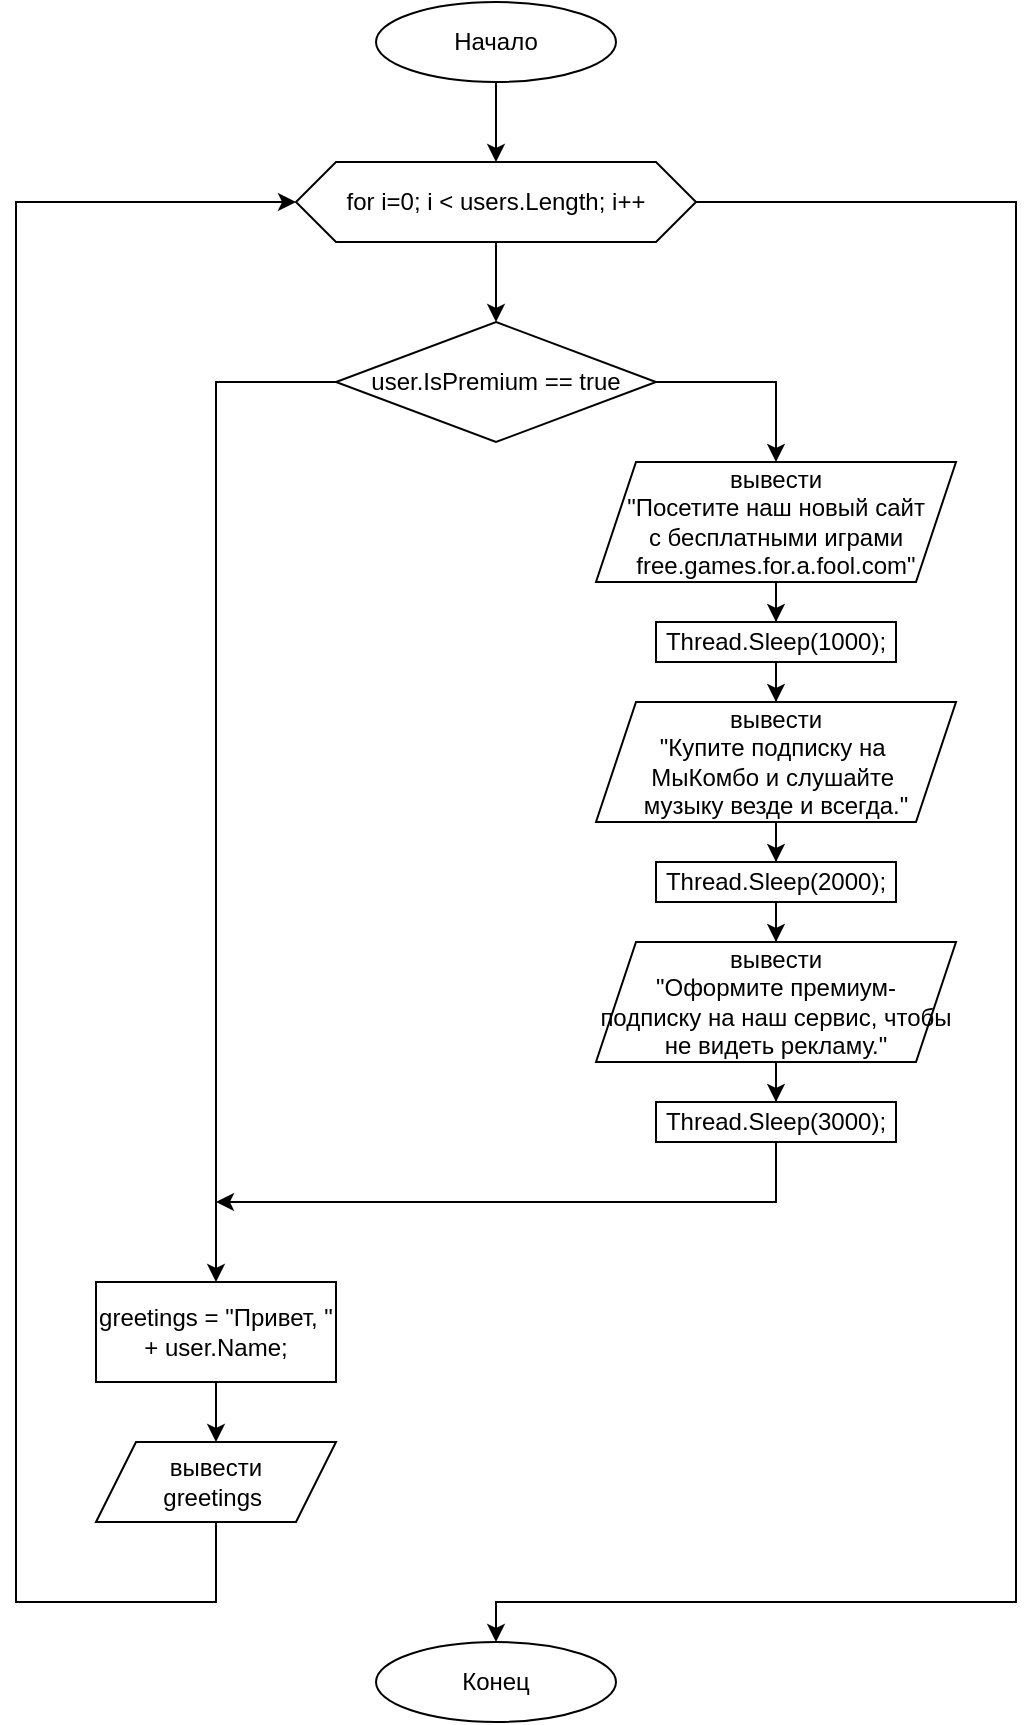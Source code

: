 <mxfile version="26.1.1">
  <diagram id="C5RBs43oDa-KdzZeNtuy" name="Page-1">
    <mxGraphModel dx="2385" dy="1818" grid="1" gridSize="10" guides="1" tooltips="1" connect="1" arrows="1" fold="1" page="1" pageScale="1" pageWidth="827" pageHeight="1169" math="0" shadow="0">
      <root>
        <mxCell id="WIyWlLk6GJQsqaUBKTNV-0" />
        <mxCell id="WIyWlLk6GJQsqaUBKTNV-1" parent="WIyWlLk6GJQsqaUBKTNV-0" />
        <mxCell id="SX5K8bRdwKQjRIf3H68F-2" style="edgeStyle=orthogonalEdgeStyle;rounded=0;orthogonalLoop=1;jettySize=auto;html=1;exitX=0.5;exitY=1;exitDx=0;exitDy=0;" edge="1" parent="WIyWlLk6GJQsqaUBKTNV-1" source="SX5K8bRdwKQjRIf3H68F-0" target="SX5K8bRdwKQjRIf3H68F-1">
          <mxGeometry relative="1" as="geometry" />
        </mxCell>
        <mxCell id="SX5K8bRdwKQjRIf3H68F-0" value="Начало" style="ellipse;whiteSpace=wrap;html=1;" vertex="1" parent="WIyWlLk6GJQsqaUBKTNV-1">
          <mxGeometry x="370" y="40" width="120" height="40" as="geometry" />
        </mxCell>
        <mxCell id="SX5K8bRdwKQjRIf3H68F-4" value="" style="edgeStyle=orthogonalEdgeStyle;rounded=0;orthogonalLoop=1;jettySize=auto;html=1;exitX=0;exitY=0.5;exitDx=0;exitDy=0;" edge="1" parent="WIyWlLk6GJQsqaUBKTNV-1" source="SX5K8bRdwKQjRIf3H68F-18" target="SX5K8bRdwKQjRIf3H68F-3">
          <mxGeometry relative="1" as="geometry" />
        </mxCell>
        <mxCell id="SX5K8bRdwKQjRIf3H68F-19" value="" style="edgeStyle=orthogonalEdgeStyle;rounded=0;orthogonalLoop=1;jettySize=auto;html=1;" edge="1" parent="WIyWlLk6GJQsqaUBKTNV-1" source="SX5K8bRdwKQjRIf3H68F-1" target="SX5K8bRdwKQjRIf3H68F-18">
          <mxGeometry relative="1" as="geometry" />
        </mxCell>
        <mxCell id="SX5K8bRdwKQjRIf3H68F-36" style="edgeStyle=orthogonalEdgeStyle;rounded=0;orthogonalLoop=1;jettySize=auto;html=1;exitX=1;exitY=0.5;exitDx=0;exitDy=0;entryX=0.5;entryY=0;entryDx=0;entryDy=0;" edge="1" parent="WIyWlLk6GJQsqaUBKTNV-1" source="SX5K8bRdwKQjRIf3H68F-1" target="SX5K8bRdwKQjRIf3H68F-37">
          <mxGeometry relative="1" as="geometry">
            <mxPoint x="480" y="900" as="targetPoint" />
            <Array as="points">
              <mxPoint x="690" y="140" />
              <mxPoint x="690" y="840" />
              <mxPoint x="430" y="840" />
            </Array>
          </mxGeometry>
        </mxCell>
        <mxCell id="SX5K8bRdwKQjRIf3H68F-1" value="for i=0; i &amp;lt; users.Length; i++" style="shape=hexagon;perimeter=hexagonPerimeter2;whiteSpace=wrap;html=1;fixedSize=1;" vertex="1" parent="WIyWlLk6GJQsqaUBKTNV-1">
          <mxGeometry x="330" y="120" width="200" height="40" as="geometry" />
        </mxCell>
        <mxCell id="SX5K8bRdwKQjRIf3H68F-16" value="" style="edgeStyle=orthogonalEdgeStyle;rounded=0;orthogonalLoop=1;jettySize=auto;html=1;" edge="1" parent="WIyWlLk6GJQsqaUBKTNV-1" source="SX5K8bRdwKQjRIf3H68F-3" target="SX5K8bRdwKQjRIf3H68F-15">
          <mxGeometry relative="1" as="geometry" />
        </mxCell>
        <mxCell id="SX5K8bRdwKQjRIf3H68F-3" value="greetings = &quot;Привет, &quot; + user.Name;" style="whiteSpace=wrap;html=1;" vertex="1" parent="WIyWlLk6GJQsqaUBKTNV-1">
          <mxGeometry x="230" y="680" width="120" height="50" as="geometry" />
        </mxCell>
        <mxCell id="SX5K8bRdwKQjRIf3H68F-17" value="" style="edgeStyle=orthogonalEdgeStyle;rounded=0;orthogonalLoop=1;jettySize=auto;html=1;entryX=0;entryY=0.5;entryDx=0;entryDy=0;" edge="1" parent="WIyWlLk6GJQsqaUBKTNV-1" source="SX5K8bRdwKQjRIf3H68F-15" target="SX5K8bRdwKQjRIf3H68F-1">
          <mxGeometry relative="1" as="geometry">
            <mxPoint x="210" y="290" as="targetPoint" />
            <Array as="points">
              <mxPoint x="290" y="840" />
              <mxPoint x="190" y="840" />
              <mxPoint x="190" y="140" />
            </Array>
          </mxGeometry>
        </mxCell>
        <mxCell id="SX5K8bRdwKQjRIf3H68F-15" value="вывести&lt;div&gt;greetings&amp;nbsp;&lt;/div&gt;" style="shape=parallelogram;perimeter=parallelogramPerimeter;whiteSpace=wrap;html=1;fixedSize=1;" vertex="1" parent="WIyWlLk6GJQsqaUBKTNV-1">
          <mxGeometry x="230" y="760" width="120" height="40" as="geometry" />
        </mxCell>
        <mxCell id="SX5K8bRdwKQjRIf3H68F-34" style="edgeStyle=orthogonalEdgeStyle;rounded=0;orthogonalLoop=1;jettySize=auto;html=1;exitX=1;exitY=0.5;exitDx=0;exitDy=0;" edge="1" parent="WIyWlLk6GJQsqaUBKTNV-1" source="SX5K8bRdwKQjRIf3H68F-18" target="SX5K8bRdwKQjRIf3H68F-20">
          <mxGeometry relative="1" as="geometry" />
        </mxCell>
        <mxCell id="SX5K8bRdwKQjRIf3H68F-18" value="user.IsPremium == true" style="rhombus;whiteSpace=wrap;html=1;" vertex="1" parent="WIyWlLk6GJQsqaUBKTNV-1">
          <mxGeometry x="350" y="200" width="160" height="60" as="geometry" />
        </mxCell>
        <mxCell id="SX5K8bRdwKQjRIf3H68F-23" value="" style="edgeStyle=orthogonalEdgeStyle;rounded=0;orthogonalLoop=1;jettySize=auto;html=1;" edge="1" parent="WIyWlLk6GJQsqaUBKTNV-1" source="SX5K8bRdwKQjRIf3H68F-20" target="SX5K8bRdwKQjRIf3H68F-22">
          <mxGeometry relative="1" as="geometry" />
        </mxCell>
        <mxCell id="SX5K8bRdwKQjRIf3H68F-20" value="вывести&lt;div&gt;&quot;Посетите наш новый сайт&lt;/div&gt;&lt;div&gt;с бесплатными играми free.games.for.a.fool.com&quot;&lt;/div&gt;" style="shape=parallelogram;perimeter=parallelogramPerimeter;whiteSpace=wrap;html=1;fixedSize=1;" vertex="1" parent="WIyWlLk6GJQsqaUBKTNV-1">
          <mxGeometry x="480" y="270" width="180" height="60" as="geometry" />
        </mxCell>
        <mxCell id="SX5K8bRdwKQjRIf3H68F-28" value="" style="edgeStyle=orthogonalEdgeStyle;rounded=0;orthogonalLoop=1;jettySize=auto;html=1;" edge="1" parent="WIyWlLk6GJQsqaUBKTNV-1" source="SX5K8bRdwKQjRIf3H68F-22" target="SX5K8bRdwKQjRIf3H68F-24">
          <mxGeometry relative="1" as="geometry" />
        </mxCell>
        <mxCell id="SX5K8bRdwKQjRIf3H68F-22" value="Thread.Sleep(1000);" style="whiteSpace=wrap;html=1;" vertex="1" parent="WIyWlLk6GJQsqaUBKTNV-1">
          <mxGeometry x="510" y="350" width="120" height="20" as="geometry" />
        </mxCell>
        <mxCell id="SX5K8bRdwKQjRIf3H68F-29" value="" style="edgeStyle=orthogonalEdgeStyle;rounded=0;orthogonalLoop=1;jettySize=auto;html=1;" edge="1" parent="WIyWlLk6GJQsqaUBKTNV-1" source="SX5K8bRdwKQjRIf3H68F-24" target="SX5K8bRdwKQjRIf3H68F-25">
          <mxGeometry relative="1" as="geometry" />
        </mxCell>
        <mxCell id="SX5K8bRdwKQjRIf3H68F-24" value="вывести&lt;div&gt;&quot;Купите подписку на&amp;nbsp;&lt;/div&gt;&lt;div&gt;МыКомбо и слушайте&amp;nbsp;&lt;/div&gt;&lt;div&gt;музыку везде и всегда.&quot;&lt;/div&gt;" style="shape=parallelogram;perimeter=parallelogramPerimeter;whiteSpace=wrap;html=1;fixedSize=1;" vertex="1" parent="WIyWlLk6GJQsqaUBKTNV-1">
          <mxGeometry x="480" y="390" width="180" height="60" as="geometry" />
        </mxCell>
        <mxCell id="SX5K8bRdwKQjRIf3H68F-30" value="" style="edgeStyle=orthogonalEdgeStyle;rounded=0;orthogonalLoop=1;jettySize=auto;html=1;" edge="1" parent="WIyWlLk6GJQsqaUBKTNV-1" source="SX5K8bRdwKQjRIf3H68F-25" target="SX5K8bRdwKQjRIf3H68F-26">
          <mxGeometry relative="1" as="geometry" />
        </mxCell>
        <mxCell id="SX5K8bRdwKQjRIf3H68F-25" value="Thread.Sleep(2000);" style="whiteSpace=wrap;html=1;" vertex="1" parent="WIyWlLk6GJQsqaUBKTNV-1">
          <mxGeometry x="510" y="470" width="120" height="20" as="geometry" />
        </mxCell>
        <mxCell id="SX5K8bRdwKQjRIf3H68F-31" value="" style="edgeStyle=orthogonalEdgeStyle;rounded=0;orthogonalLoop=1;jettySize=auto;html=1;" edge="1" parent="WIyWlLk6GJQsqaUBKTNV-1" source="SX5K8bRdwKQjRIf3H68F-26" target="SX5K8bRdwKQjRIf3H68F-27">
          <mxGeometry relative="1" as="geometry" />
        </mxCell>
        <mxCell id="SX5K8bRdwKQjRIf3H68F-26" value="вывести&lt;div&gt;&quot;Оформите премиум-&lt;/div&gt;&lt;div&gt;подписку на наш сервис, чтобы не видеть рекламу.&quot;&lt;/div&gt;" style="shape=parallelogram;perimeter=parallelogramPerimeter;whiteSpace=wrap;html=1;fixedSize=1;" vertex="1" parent="WIyWlLk6GJQsqaUBKTNV-1">
          <mxGeometry x="480" y="510" width="180" height="60" as="geometry" />
        </mxCell>
        <mxCell id="SX5K8bRdwKQjRIf3H68F-35" style="edgeStyle=orthogonalEdgeStyle;rounded=0;orthogonalLoop=1;jettySize=auto;html=1;exitX=0.5;exitY=1;exitDx=0;exitDy=0;" edge="1" parent="WIyWlLk6GJQsqaUBKTNV-1" source="SX5K8bRdwKQjRIf3H68F-27">
          <mxGeometry relative="1" as="geometry">
            <mxPoint x="290" y="640" as="targetPoint" />
            <Array as="points">
              <mxPoint x="570" y="640" />
            </Array>
          </mxGeometry>
        </mxCell>
        <mxCell id="SX5K8bRdwKQjRIf3H68F-27" value="Thread.Sleep(3000);" style="whiteSpace=wrap;html=1;" vertex="1" parent="WIyWlLk6GJQsqaUBKTNV-1">
          <mxGeometry x="510" y="590" width="120" height="20" as="geometry" />
        </mxCell>
        <mxCell id="SX5K8bRdwKQjRIf3H68F-33" style="edgeStyle=orthogonalEdgeStyle;rounded=0;orthogonalLoop=1;jettySize=auto;html=1;exitX=0.5;exitY=1;exitDx=0;exitDy=0;" edge="1" parent="WIyWlLk6GJQsqaUBKTNV-1" source="SX5K8bRdwKQjRIf3H68F-27" target="SX5K8bRdwKQjRIf3H68F-27">
          <mxGeometry relative="1" as="geometry" />
        </mxCell>
        <mxCell id="SX5K8bRdwKQjRIf3H68F-37" value="Конец" style="ellipse;whiteSpace=wrap;html=1;" vertex="1" parent="WIyWlLk6GJQsqaUBKTNV-1">
          <mxGeometry x="370" y="860" width="120" height="40" as="geometry" />
        </mxCell>
      </root>
    </mxGraphModel>
  </diagram>
</mxfile>
